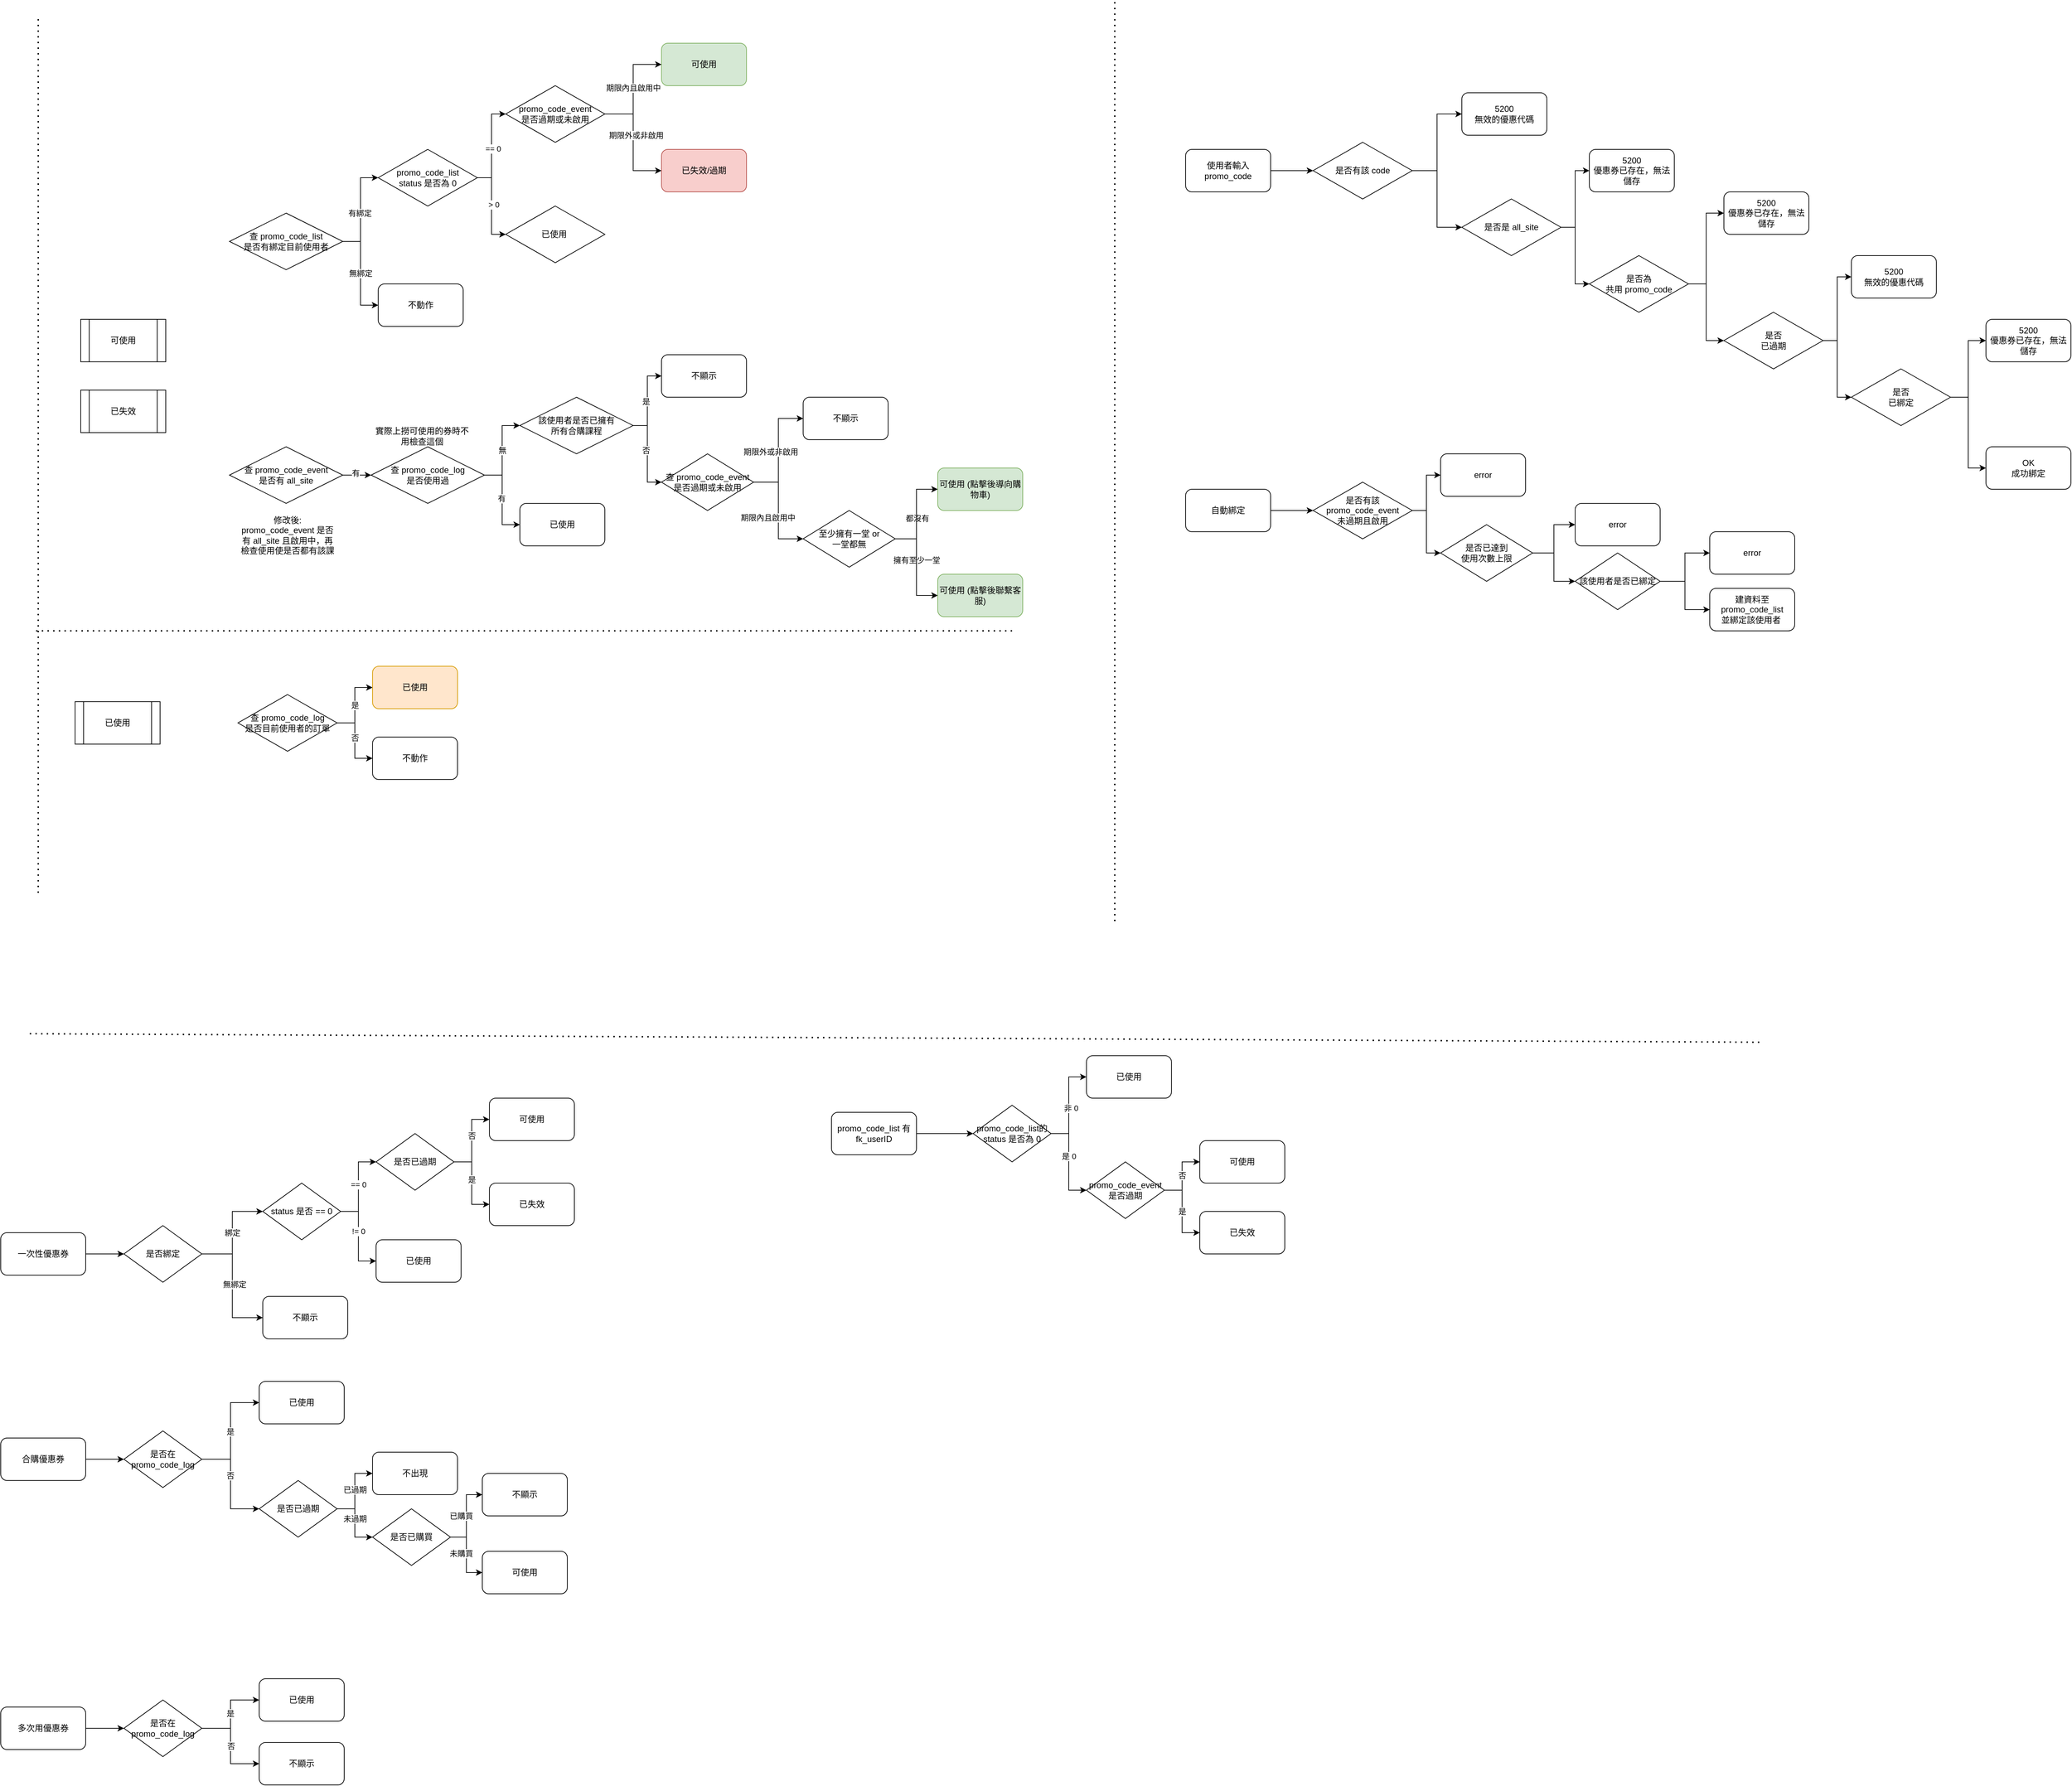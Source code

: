 <mxfile version="14.5.1" type="github">
  <diagram id="ft2ekDf52CcPwkjGjaUg" name="Page-1">
    <mxGraphModel dx="24" dy="2045" grid="1" gridSize="10" guides="1" tooltips="1" connect="1" arrows="1" fold="1" page="1" pageScale="1" pageWidth="827" pageHeight="1169" math="0" shadow="0">
      <root>
        <mxCell id="0" />
        <mxCell id="1" parent="0" />
        <mxCell id="QKZV2CFVftr11WgmAgI6-5" style="edgeStyle=orthogonalEdgeStyle;rounded=0;orthogonalLoop=1;jettySize=auto;html=1;exitX=1;exitY=0.5;exitDx=0;exitDy=0;entryX=0;entryY=0.5;entryDx=0;entryDy=0;" edge="1" parent="1" source="QKZV2CFVftr11WgmAgI6-1" target="QKZV2CFVftr11WgmAgI6-4">
          <mxGeometry relative="1" as="geometry" />
        </mxCell>
        <mxCell id="QKZV2CFVftr11WgmAgI6-1" value="一次性優惠券" style="rounded=1;whiteSpace=wrap;html=1;" vertex="1" parent="1">
          <mxGeometry x="2027" y="1450" width="120" height="60" as="geometry" />
        </mxCell>
        <mxCell id="QKZV2CFVftr11WgmAgI6-19" style="edgeStyle=orthogonalEdgeStyle;rounded=0;orthogonalLoop=1;jettySize=auto;html=1;exitX=1;exitY=0.5;exitDx=0;exitDy=0;entryX=0;entryY=0.5;entryDx=0;entryDy=0;" edge="1" parent="1" source="QKZV2CFVftr11WgmAgI6-2" target="QKZV2CFVftr11WgmAgI6-17">
          <mxGeometry relative="1" as="geometry" />
        </mxCell>
        <mxCell id="QKZV2CFVftr11WgmAgI6-2" value="合購優惠券" style="rounded=1;whiteSpace=wrap;html=1;" vertex="1" parent="1">
          <mxGeometry x="2027" y="1740" width="120" height="60" as="geometry" />
        </mxCell>
        <mxCell id="QKZV2CFVftr11WgmAgI6-54" style="edgeStyle=orthogonalEdgeStyle;rounded=0;orthogonalLoop=1;jettySize=auto;html=1;exitX=1;exitY=0.5;exitDx=0;exitDy=0;" edge="1" parent="1" source="QKZV2CFVftr11WgmAgI6-3" target="QKZV2CFVftr11WgmAgI6-53">
          <mxGeometry relative="1" as="geometry" />
        </mxCell>
        <mxCell id="QKZV2CFVftr11WgmAgI6-3" value="多次用優惠券" style="rounded=1;whiteSpace=wrap;html=1;" vertex="1" parent="1">
          <mxGeometry x="2027" y="2120" width="120" height="60" as="geometry" />
        </mxCell>
        <mxCell id="QKZV2CFVftr11WgmAgI6-8" value="綁定" style="edgeStyle=orthogonalEdgeStyle;rounded=0;orthogonalLoop=1;jettySize=auto;html=1;exitX=1;exitY=0.5;exitDx=0;exitDy=0;" edge="1" parent="1" source="QKZV2CFVftr11WgmAgI6-4" target="QKZV2CFVftr11WgmAgI6-7">
          <mxGeometry relative="1" as="geometry" />
        </mxCell>
        <mxCell id="QKZV2CFVftr11WgmAgI6-15" style="edgeStyle=orthogonalEdgeStyle;rounded=0;orthogonalLoop=1;jettySize=auto;html=1;exitX=1;exitY=0.5;exitDx=0;exitDy=0;entryX=0;entryY=0.5;entryDx=0;entryDy=0;" edge="1" parent="1" source="QKZV2CFVftr11WgmAgI6-4" target="QKZV2CFVftr11WgmAgI6-14">
          <mxGeometry relative="1" as="geometry" />
        </mxCell>
        <mxCell id="QKZV2CFVftr11WgmAgI6-16" value="無綁定" style="edgeLabel;html=1;align=center;verticalAlign=middle;resizable=0;points=[];" vertex="1" connectable="0" parent="QKZV2CFVftr11WgmAgI6-15">
          <mxGeometry x="-0.027" y="3" relative="1" as="geometry">
            <mxPoint as="offset" />
          </mxGeometry>
        </mxCell>
        <mxCell id="QKZV2CFVftr11WgmAgI6-4" value="是否綁定" style="rhombus;whiteSpace=wrap;html=1;" vertex="1" parent="1">
          <mxGeometry x="2201" y="1440" width="110" height="80" as="geometry" />
        </mxCell>
        <mxCell id="QKZV2CFVftr11WgmAgI6-12" style="edgeStyle=orthogonalEdgeStyle;rounded=0;orthogonalLoop=1;jettySize=auto;html=1;exitX=1;exitY=0.5;exitDx=0;exitDy=0;" edge="1" parent="1" source="QKZV2CFVftr11WgmAgI6-7" target="QKZV2CFVftr11WgmAgI6-9">
          <mxGeometry relative="1" as="geometry" />
        </mxCell>
        <mxCell id="QKZV2CFVftr11WgmAgI6-13" value="!= 0" style="edgeLabel;html=1;align=center;verticalAlign=middle;resizable=0;points=[];" vertex="1" connectable="0" parent="QKZV2CFVftr11WgmAgI6-12">
          <mxGeometry x="-0.117" relative="1" as="geometry">
            <mxPoint as="offset" />
          </mxGeometry>
        </mxCell>
        <mxCell id="QKZV2CFVftr11WgmAgI6-23" style="edgeStyle=orthogonalEdgeStyle;rounded=0;orthogonalLoop=1;jettySize=auto;html=1;exitX=1;exitY=0.5;exitDx=0;exitDy=0;entryX=0;entryY=0.5;entryDx=0;entryDy=0;" edge="1" parent="1" source="QKZV2CFVftr11WgmAgI6-7" target="QKZV2CFVftr11WgmAgI6-22">
          <mxGeometry relative="1" as="geometry" />
        </mxCell>
        <mxCell id="QKZV2CFVftr11WgmAgI6-30" value="== 0" style="edgeLabel;html=1;align=center;verticalAlign=middle;resizable=0;points=[];" vertex="1" connectable="0" parent="QKZV2CFVftr11WgmAgI6-23">
          <mxGeometry x="0.05" relative="1" as="geometry">
            <mxPoint as="offset" />
          </mxGeometry>
        </mxCell>
        <mxCell id="QKZV2CFVftr11WgmAgI6-7" value="status 是否 == 0" style="rhombus;whiteSpace=wrap;html=1;" vertex="1" parent="1">
          <mxGeometry x="2397" y="1380" width="110" height="80" as="geometry" />
        </mxCell>
        <mxCell id="QKZV2CFVftr11WgmAgI6-9" value="已使用" style="rounded=1;whiteSpace=wrap;html=1;" vertex="1" parent="1">
          <mxGeometry x="2557" y="1460" width="120" height="60" as="geometry" />
        </mxCell>
        <mxCell id="QKZV2CFVftr11WgmAgI6-14" value="不顯示" style="rounded=1;whiteSpace=wrap;html=1;" vertex="1" parent="1">
          <mxGeometry x="2397" y="1540" width="120" height="60" as="geometry" />
        </mxCell>
        <mxCell id="QKZV2CFVftr11WgmAgI6-31" style="edgeStyle=orthogonalEdgeStyle;rounded=0;orthogonalLoop=1;jettySize=auto;html=1;exitX=1;exitY=0.5;exitDx=0;exitDy=0;entryX=0;entryY=0.5;entryDx=0;entryDy=0;" edge="1" parent="1" source="QKZV2CFVftr11WgmAgI6-17" target="QKZV2CFVftr11WgmAgI6-20">
          <mxGeometry relative="1" as="geometry" />
        </mxCell>
        <mxCell id="QKZV2CFVftr11WgmAgI6-36" value="是" style="edgeLabel;html=1;align=center;verticalAlign=middle;resizable=0;points=[];" vertex="1" connectable="0" parent="QKZV2CFVftr11WgmAgI6-31">
          <mxGeometry y="2" relative="1" as="geometry">
            <mxPoint x="1" y="1" as="offset" />
          </mxGeometry>
        </mxCell>
        <mxCell id="QKZV2CFVftr11WgmAgI6-35" style="edgeStyle=orthogonalEdgeStyle;rounded=0;orthogonalLoop=1;jettySize=auto;html=1;exitX=1;exitY=0.5;exitDx=0;exitDy=0;entryX=0;entryY=0.5;entryDx=0;entryDy=0;" edge="1" parent="1" source="QKZV2CFVftr11WgmAgI6-17" target="QKZV2CFVftr11WgmAgI6-34">
          <mxGeometry relative="1" as="geometry" />
        </mxCell>
        <mxCell id="QKZV2CFVftr11WgmAgI6-39" value="否" style="edgeLabel;html=1;align=center;verticalAlign=middle;resizable=0;points=[];" vertex="1" connectable="0" parent="QKZV2CFVftr11WgmAgI6-35">
          <mxGeometry x="-0.159" y="-1" relative="1" as="geometry">
            <mxPoint as="offset" />
          </mxGeometry>
        </mxCell>
        <mxCell id="QKZV2CFVftr11WgmAgI6-17" value="是否在 promo_code_log" style="rhombus;whiteSpace=wrap;html=1;" vertex="1" parent="1">
          <mxGeometry x="2201" y="1730" width="110" height="80" as="geometry" />
        </mxCell>
        <mxCell id="QKZV2CFVftr11WgmAgI6-20" value="已使用" style="rounded=1;whiteSpace=wrap;html=1;" vertex="1" parent="1">
          <mxGeometry x="2392" y="1660" width="120" height="60" as="geometry" />
        </mxCell>
        <mxCell id="QKZV2CFVftr11WgmAgI6-26" style="edgeStyle=orthogonalEdgeStyle;rounded=0;orthogonalLoop=1;jettySize=auto;html=1;exitX=1;exitY=0.5;exitDx=0;exitDy=0;entryX=0;entryY=0.5;entryDx=0;entryDy=0;" edge="1" parent="1" source="QKZV2CFVftr11WgmAgI6-22" target="QKZV2CFVftr11WgmAgI6-25">
          <mxGeometry relative="1" as="geometry" />
        </mxCell>
        <mxCell id="QKZV2CFVftr11WgmAgI6-28" value="否" style="edgeLabel;html=1;align=center;verticalAlign=middle;resizable=0;points=[];" vertex="1" connectable="0" parent="QKZV2CFVftr11WgmAgI6-26">
          <mxGeometry x="0.133" relative="1" as="geometry">
            <mxPoint as="offset" />
          </mxGeometry>
        </mxCell>
        <mxCell id="QKZV2CFVftr11WgmAgI6-27" style="edgeStyle=orthogonalEdgeStyle;rounded=0;orthogonalLoop=1;jettySize=auto;html=1;exitX=1;exitY=0.5;exitDx=0;exitDy=0;entryX=0;entryY=0.5;entryDx=0;entryDy=0;" edge="1" parent="1" source="QKZV2CFVftr11WgmAgI6-22" target="QKZV2CFVftr11WgmAgI6-24">
          <mxGeometry relative="1" as="geometry" />
        </mxCell>
        <mxCell id="QKZV2CFVftr11WgmAgI6-29" value="是" style="edgeLabel;html=1;align=center;verticalAlign=middle;resizable=0;points=[];" vertex="1" connectable="0" parent="QKZV2CFVftr11WgmAgI6-27">
          <mxGeometry x="-0.089" relative="1" as="geometry">
            <mxPoint as="offset" />
          </mxGeometry>
        </mxCell>
        <mxCell id="QKZV2CFVftr11WgmAgI6-22" value="是否已過期" style="rhombus;whiteSpace=wrap;html=1;" vertex="1" parent="1">
          <mxGeometry x="2557" y="1310" width="110" height="80" as="geometry" />
        </mxCell>
        <mxCell id="QKZV2CFVftr11WgmAgI6-24" value="已失效" style="rounded=1;whiteSpace=wrap;html=1;" vertex="1" parent="1">
          <mxGeometry x="2717" y="1380" width="120" height="60" as="geometry" />
        </mxCell>
        <mxCell id="QKZV2CFVftr11WgmAgI6-25" value="可使用" style="rounded=1;whiteSpace=wrap;html=1;" vertex="1" parent="1">
          <mxGeometry x="2717" y="1260" width="120" height="60" as="geometry" />
        </mxCell>
        <mxCell id="QKZV2CFVftr11WgmAgI6-41" style="edgeStyle=orthogonalEdgeStyle;rounded=0;orthogonalLoop=1;jettySize=auto;html=1;exitX=1;exitY=0.5;exitDx=0;exitDy=0;entryX=0;entryY=0.5;entryDx=0;entryDy=0;" edge="1" parent="1" source="QKZV2CFVftr11WgmAgI6-34" target="QKZV2CFVftr11WgmAgI6-40">
          <mxGeometry relative="1" as="geometry" />
        </mxCell>
        <mxCell id="QKZV2CFVftr11WgmAgI6-43" value="已過期" style="edgeLabel;html=1;align=center;verticalAlign=middle;resizable=0;points=[];" vertex="1" connectable="0" parent="QKZV2CFVftr11WgmAgI6-41">
          <mxGeometry x="0.04" relative="1" as="geometry">
            <mxPoint as="offset" />
          </mxGeometry>
        </mxCell>
        <mxCell id="QKZV2CFVftr11WgmAgI6-45" style="edgeStyle=orthogonalEdgeStyle;rounded=0;orthogonalLoop=1;jettySize=auto;html=1;exitX=1;exitY=0.5;exitDx=0;exitDy=0;entryX=0;entryY=0.5;entryDx=0;entryDy=0;" edge="1" parent="1" source="QKZV2CFVftr11WgmAgI6-34" target="QKZV2CFVftr11WgmAgI6-44">
          <mxGeometry relative="1" as="geometry" />
        </mxCell>
        <mxCell id="QKZV2CFVftr11WgmAgI6-47" value="未過期" style="edgeLabel;html=1;align=center;verticalAlign=middle;resizable=0;points=[];" vertex="1" connectable="0" parent="QKZV2CFVftr11WgmAgI6-45">
          <mxGeometry x="-0.133" relative="1" as="geometry">
            <mxPoint as="offset" />
          </mxGeometry>
        </mxCell>
        <mxCell id="QKZV2CFVftr11WgmAgI6-34" value="是否已過期" style="rhombus;whiteSpace=wrap;html=1;" vertex="1" parent="1">
          <mxGeometry x="2392" y="1800" width="110" height="80" as="geometry" />
        </mxCell>
        <mxCell id="QKZV2CFVftr11WgmAgI6-40" value="不出現" style="rounded=1;whiteSpace=wrap;html=1;" vertex="1" parent="1">
          <mxGeometry x="2552" y="1760" width="120" height="60" as="geometry" />
        </mxCell>
        <mxCell id="QKZV2CFVftr11WgmAgI6-49" style="edgeStyle=orthogonalEdgeStyle;rounded=0;orthogonalLoop=1;jettySize=auto;html=1;exitX=1;exitY=0.5;exitDx=0;exitDy=0;" edge="1" parent="1" source="QKZV2CFVftr11WgmAgI6-44" target="QKZV2CFVftr11WgmAgI6-46">
          <mxGeometry relative="1" as="geometry" />
        </mxCell>
        <mxCell id="QKZV2CFVftr11WgmAgI6-51" value="已購買" style="edgeLabel;html=1;align=center;verticalAlign=middle;resizable=0;points=[];" vertex="1" connectable="0" parent="QKZV2CFVftr11WgmAgI6-49">
          <mxGeometry x="0.019" y="-1" relative="1" as="geometry">
            <mxPoint x="-8.5" y="0.5" as="offset" />
          </mxGeometry>
        </mxCell>
        <mxCell id="QKZV2CFVftr11WgmAgI6-50" style="edgeStyle=orthogonalEdgeStyle;rounded=0;orthogonalLoop=1;jettySize=auto;html=1;exitX=1;exitY=0.5;exitDx=0;exitDy=0;" edge="1" parent="1" source="QKZV2CFVftr11WgmAgI6-44" target="QKZV2CFVftr11WgmAgI6-48">
          <mxGeometry relative="1" as="geometry" />
        </mxCell>
        <mxCell id="QKZV2CFVftr11WgmAgI6-52" value="未購買" style="edgeLabel;html=1;align=center;verticalAlign=middle;resizable=0;points=[];" vertex="1" connectable="0" parent="QKZV2CFVftr11WgmAgI6-50">
          <mxGeometry x="-0.063" relative="1" as="geometry">
            <mxPoint x="-7.5" y="1" as="offset" />
          </mxGeometry>
        </mxCell>
        <mxCell id="QKZV2CFVftr11WgmAgI6-44" value="是否已購買" style="rhombus;whiteSpace=wrap;html=1;" vertex="1" parent="1">
          <mxGeometry x="2552" y="1840" width="110" height="80" as="geometry" />
        </mxCell>
        <mxCell id="QKZV2CFVftr11WgmAgI6-46" value="不顯示" style="rounded=1;whiteSpace=wrap;html=1;" vertex="1" parent="1">
          <mxGeometry x="2707" y="1790" width="120" height="60" as="geometry" />
        </mxCell>
        <mxCell id="QKZV2CFVftr11WgmAgI6-48" value="可使用" style="rounded=1;whiteSpace=wrap;html=1;" vertex="1" parent="1">
          <mxGeometry x="2707" y="1900" width="120" height="60" as="geometry" />
        </mxCell>
        <mxCell id="QKZV2CFVftr11WgmAgI6-56" style="edgeStyle=orthogonalEdgeStyle;rounded=0;orthogonalLoop=1;jettySize=auto;html=1;exitX=1;exitY=0.5;exitDx=0;exitDy=0;" edge="1" parent="1" source="QKZV2CFVftr11WgmAgI6-53" target="QKZV2CFVftr11WgmAgI6-55">
          <mxGeometry relative="1" as="geometry" />
        </mxCell>
        <mxCell id="QKZV2CFVftr11WgmAgI6-57" value="是" style="edgeLabel;html=1;align=center;verticalAlign=middle;resizable=0;points=[];" vertex="1" connectable="0" parent="QKZV2CFVftr11WgmAgI6-56">
          <mxGeometry x="0.017" y="2" relative="1" as="geometry">
            <mxPoint x="1" as="offset" />
          </mxGeometry>
        </mxCell>
        <mxCell id="QKZV2CFVftr11WgmAgI6-59" value="否" style="edgeStyle=orthogonalEdgeStyle;rounded=0;orthogonalLoop=1;jettySize=auto;html=1;exitX=1;exitY=0.5;exitDx=0;exitDy=0;entryX=0;entryY=0.5;entryDx=0;entryDy=0;" edge="1" parent="1" source="QKZV2CFVftr11WgmAgI6-53" target="QKZV2CFVftr11WgmAgI6-58">
          <mxGeometry relative="1" as="geometry" />
        </mxCell>
        <mxCell id="QKZV2CFVftr11WgmAgI6-53" value="是否在 promo_code_log" style="rhombus;whiteSpace=wrap;html=1;" vertex="1" parent="1">
          <mxGeometry x="2201" y="2110" width="110" height="80" as="geometry" />
        </mxCell>
        <mxCell id="QKZV2CFVftr11WgmAgI6-55" value="已使用" style="rounded=1;whiteSpace=wrap;html=1;" vertex="1" parent="1">
          <mxGeometry x="2392" y="2080" width="120" height="60" as="geometry" />
        </mxCell>
        <mxCell id="QKZV2CFVftr11WgmAgI6-58" value="不顯示" style="rounded=1;whiteSpace=wrap;html=1;" vertex="1" parent="1">
          <mxGeometry x="2392" y="2170" width="120" height="60" as="geometry" />
        </mxCell>
        <mxCell id="QKZV2CFVftr11WgmAgI6-63" style="edgeStyle=orthogonalEdgeStyle;rounded=0;orthogonalLoop=1;jettySize=auto;html=1;exitX=1;exitY=0.5;exitDx=0;exitDy=0;entryX=0;entryY=0.5;entryDx=0;entryDy=0;" edge="1" parent="1" source="QKZV2CFVftr11WgmAgI6-61" target="QKZV2CFVftr11WgmAgI6-62">
          <mxGeometry relative="1" as="geometry" />
        </mxCell>
        <mxCell id="QKZV2CFVftr11WgmAgI6-61" value="promo_code_list 有 fk_userID" style="rounded=1;whiteSpace=wrap;html=1;" vertex="1" parent="1">
          <mxGeometry x="3200" y="1280" width="120" height="60" as="geometry" />
        </mxCell>
        <mxCell id="QKZV2CFVftr11WgmAgI6-67" style="edgeStyle=orthogonalEdgeStyle;rounded=0;orthogonalLoop=1;jettySize=auto;html=1;exitX=1;exitY=0.5;exitDx=0;exitDy=0;entryX=0;entryY=0.5;entryDx=0;entryDy=0;" edge="1" parent="1" source="QKZV2CFVftr11WgmAgI6-62" target="QKZV2CFVftr11WgmAgI6-64">
          <mxGeometry relative="1" as="geometry" />
        </mxCell>
        <mxCell id="QKZV2CFVftr11WgmAgI6-73" value="非 0" style="edgeLabel;html=1;align=center;verticalAlign=middle;resizable=0;points=[];" vertex="1" connectable="0" parent="QKZV2CFVftr11WgmAgI6-67">
          <mxGeometry x="-0.061" y="-3" relative="1" as="geometry">
            <mxPoint as="offset" />
          </mxGeometry>
        </mxCell>
        <mxCell id="QKZV2CFVftr11WgmAgI6-68" style="edgeStyle=orthogonalEdgeStyle;rounded=0;orthogonalLoop=1;jettySize=auto;html=1;exitX=1;exitY=0.5;exitDx=0;exitDy=0;" edge="1" parent="1" source="QKZV2CFVftr11WgmAgI6-62" target="QKZV2CFVftr11WgmAgI6-65">
          <mxGeometry relative="1" as="geometry" />
        </mxCell>
        <mxCell id="QKZV2CFVftr11WgmAgI6-74" value="是 0" style="edgeLabel;html=1;align=center;verticalAlign=middle;resizable=0;points=[];" vertex="1" connectable="0" parent="QKZV2CFVftr11WgmAgI6-68">
          <mxGeometry x="-0.123" relative="1" as="geometry">
            <mxPoint as="offset" />
          </mxGeometry>
        </mxCell>
        <mxCell id="QKZV2CFVftr11WgmAgI6-62" value="promo_code_list的 status 是否為 0" style="rhombus;whiteSpace=wrap;html=1;" vertex="1" parent="1">
          <mxGeometry x="3400" y="1270" width="110" height="80" as="geometry" />
        </mxCell>
        <mxCell id="QKZV2CFVftr11WgmAgI6-64" value="已使用" style="rounded=1;whiteSpace=wrap;html=1;" vertex="1" parent="1">
          <mxGeometry x="3560" y="1200" width="120" height="60" as="geometry" />
        </mxCell>
        <mxCell id="QKZV2CFVftr11WgmAgI6-69" style="edgeStyle=orthogonalEdgeStyle;rounded=0;orthogonalLoop=1;jettySize=auto;html=1;exitX=1;exitY=0.5;exitDx=0;exitDy=0;" edge="1" parent="1" source="QKZV2CFVftr11WgmAgI6-65" target="QKZV2CFVftr11WgmAgI6-66">
          <mxGeometry relative="1" as="geometry" />
        </mxCell>
        <mxCell id="QKZV2CFVftr11WgmAgI6-71" value="否" style="edgeLabel;html=1;align=center;verticalAlign=middle;resizable=0;points=[];" vertex="1" connectable="0" parent="QKZV2CFVftr11WgmAgI6-69">
          <mxGeometry x="0.022" relative="1" as="geometry">
            <mxPoint as="offset" />
          </mxGeometry>
        </mxCell>
        <mxCell id="QKZV2CFVftr11WgmAgI6-72" value="是" style="edgeStyle=orthogonalEdgeStyle;rounded=0;orthogonalLoop=1;jettySize=auto;html=1;exitX=1;exitY=0.5;exitDx=0;exitDy=0;entryX=0;entryY=0.5;entryDx=0;entryDy=0;" edge="1" parent="1" source="QKZV2CFVftr11WgmAgI6-65" target="QKZV2CFVftr11WgmAgI6-70">
          <mxGeometry relative="1" as="geometry" />
        </mxCell>
        <mxCell id="QKZV2CFVftr11WgmAgI6-65" value="promo_code_event是否過期" style="rhombus;whiteSpace=wrap;html=1;" vertex="1" parent="1">
          <mxGeometry x="3560" y="1350" width="110" height="80" as="geometry" />
        </mxCell>
        <mxCell id="QKZV2CFVftr11WgmAgI6-66" value="可使用" style="rounded=1;whiteSpace=wrap;html=1;" vertex="1" parent="1">
          <mxGeometry x="3720" y="1320" width="120" height="60" as="geometry" />
        </mxCell>
        <mxCell id="QKZV2CFVftr11WgmAgI6-70" value="已失效" style="rounded=1;whiteSpace=wrap;html=1;" vertex="1" parent="1">
          <mxGeometry x="3720" y="1420" width="120" height="60" as="geometry" />
        </mxCell>
        <mxCell id="QKZV2CFVftr11WgmAgI6-76" value="可使用" style="shape=process;whiteSpace=wrap;html=1;backgroundOutline=1;" vertex="1" parent="1">
          <mxGeometry x="2140" y="160" width="120" height="60" as="geometry" />
        </mxCell>
        <mxCell id="QKZV2CFVftr11WgmAgI6-77" value="已使用" style="shape=process;whiteSpace=wrap;html=1;backgroundOutline=1;" vertex="1" parent="1">
          <mxGeometry x="2132" y="700" width="120" height="60" as="geometry" />
        </mxCell>
        <mxCell id="QKZV2CFVftr11WgmAgI6-78" value="已失效" style="shape=process;whiteSpace=wrap;html=1;backgroundOutline=1;" vertex="1" parent="1">
          <mxGeometry x="2140" y="260" width="120" height="60" as="geometry" />
        </mxCell>
        <mxCell id="QKZV2CFVftr11WgmAgI6-86" value="無綁定" style="edgeStyle=orthogonalEdgeStyle;rounded=0;orthogonalLoop=1;jettySize=auto;html=1;exitX=1;exitY=0.5;exitDx=0;exitDy=0;entryX=0;entryY=0.5;entryDx=0;entryDy=0;" edge="1" parent="1" source="QKZV2CFVftr11WgmAgI6-84" target="QKZV2CFVftr11WgmAgI6-85">
          <mxGeometry relative="1" as="geometry" />
        </mxCell>
        <mxCell id="QKZV2CFVftr11WgmAgI6-89" style="edgeStyle=orthogonalEdgeStyle;rounded=0;orthogonalLoop=1;jettySize=auto;html=1;exitX=1;exitY=0.5;exitDx=0;exitDy=0;entryX=0;entryY=0.5;entryDx=0;entryDy=0;" edge="1" parent="1" source="QKZV2CFVftr11WgmAgI6-84" target="QKZV2CFVftr11WgmAgI6-88">
          <mxGeometry relative="1" as="geometry" />
        </mxCell>
        <mxCell id="QKZV2CFVftr11WgmAgI6-90" value="有綁定" style="edgeLabel;html=1;align=center;verticalAlign=middle;resizable=0;points=[];" vertex="1" connectable="0" parent="QKZV2CFVftr11WgmAgI6-89">
          <mxGeometry x="-0.061" y="1" relative="1" as="geometry">
            <mxPoint as="offset" />
          </mxGeometry>
        </mxCell>
        <mxCell id="QKZV2CFVftr11WgmAgI6-84" value="查 promo_code_list&lt;br&gt;&lt;span style=&quot;color: rgba(0 , 0 , 0 , 0) ; font-family: monospace ; font-size: 0px&quot;&gt;%3CmxGraphModel%3E%3Croot%3E%3CmxCell%20id%3D%220%22%2F%3E%3CmxCell%20id%3D%221%22%20parent%3D%220%22%2F%3E%3CmxCell%20id%3D%222%22%20value%3D%22%E6%9F%A5%20promo_code_list%22%20style%3D%22rounded%3D1%3BwhiteSpace%3Dwrap%3Bhtml%3D1%3B%22%20vertex%3D%221%22%20parent%3D%221%22%3E%3CmxGeometry%20x%3D%222370%22%20y%3D%2270%22%20width%3D%22120%22%20height%3D%2260%22%20as%3D%22geometry%22%2F%3E%3C%2FmxCell%3E%3C%2Froot%3E%3C%2FmxGraphModel%3E是B是否&lt;/span&gt;是否有綁定目前使用者" style="rhombus;whiteSpace=wrap;html=1;" vertex="1" parent="1">
          <mxGeometry x="2350" y="10" width="160" height="80" as="geometry" />
        </mxCell>
        <mxCell id="QKZV2CFVftr11WgmAgI6-85" value="不動作" style="rounded=1;whiteSpace=wrap;html=1;" vertex="1" parent="1">
          <mxGeometry x="2560" y="110" width="120" height="60" as="geometry" />
        </mxCell>
        <mxCell id="QKZV2CFVftr11WgmAgI6-94" style="edgeStyle=orthogonalEdgeStyle;rounded=0;orthogonalLoop=1;jettySize=auto;html=1;exitX=1;exitY=0.5;exitDx=0;exitDy=0;entryX=0;entryY=0.5;entryDx=0;entryDy=0;" edge="1" parent="1" source="QKZV2CFVftr11WgmAgI6-88" target="QKZV2CFVftr11WgmAgI6-91">
          <mxGeometry relative="1" as="geometry" />
        </mxCell>
        <mxCell id="QKZV2CFVftr11WgmAgI6-100" value="&amp;gt; 0" style="edgeLabel;html=1;align=center;verticalAlign=middle;resizable=0;points=[];" vertex="1" connectable="0" parent="QKZV2CFVftr11WgmAgI6-94">
          <mxGeometry x="-0.033" y="3" relative="1" as="geometry">
            <mxPoint as="offset" />
          </mxGeometry>
        </mxCell>
        <mxCell id="QKZV2CFVftr11WgmAgI6-98" style="edgeStyle=orthogonalEdgeStyle;rounded=0;orthogonalLoop=1;jettySize=auto;html=1;exitX=1;exitY=0.5;exitDx=0;exitDy=0;entryX=0;entryY=0.5;entryDx=0;entryDy=0;" edge="1" parent="1" source="QKZV2CFVftr11WgmAgI6-88" target="QKZV2CFVftr11WgmAgI6-97">
          <mxGeometry relative="1" as="geometry" />
        </mxCell>
        <mxCell id="QKZV2CFVftr11WgmAgI6-99" value="== 0" style="edgeLabel;html=1;align=center;verticalAlign=middle;resizable=0;points=[];" vertex="1" connectable="0" parent="QKZV2CFVftr11WgmAgI6-98">
          <mxGeometry x="-0.061" y="-2" relative="1" as="geometry">
            <mxPoint as="offset" />
          </mxGeometry>
        </mxCell>
        <mxCell id="QKZV2CFVftr11WgmAgI6-88" value="promo_code_list&lt;br&gt;status 是否為 0" style="rhombus;whiteSpace=wrap;html=1;" vertex="1" parent="1">
          <mxGeometry x="2560" y="-80" width="140" height="80" as="geometry" />
        </mxCell>
        <mxCell id="QKZV2CFVftr11WgmAgI6-91" value="已使用&amp;nbsp;" style="rhombus;whiteSpace=wrap;html=1;" vertex="1" parent="1">
          <mxGeometry x="2740" width="140" height="80" as="geometry" />
        </mxCell>
        <mxCell id="QKZV2CFVftr11WgmAgI6-96" value="可使用" style="rounded=1;whiteSpace=wrap;html=1;fillColor=#d5e8d4;strokeColor=#82b366;" vertex="1" parent="1">
          <mxGeometry x="2960" y="-230" width="120" height="60" as="geometry" />
        </mxCell>
        <mxCell id="QKZV2CFVftr11WgmAgI6-102" style="edgeStyle=orthogonalEdgeStyle;rounded=0;orthogonalLoop=1;jettySize=auto;html=1;exitX=1;exitY=0.5;exitDx=0;exitDy=0;entryX=0;entryY=0.5;entryDx=0;entryDy=0;" edge="1" parent="1" source="QKZV2CFVftr11WgmAgI6-97" target="QKZV2CFVftr11WgmAgI6-96">
          <mxGeometry relative="1" as="geometry" />
        </mxCell>
        <mxCell id="QKZV2CFVftr11WgmAgI6-105" value="期限內且啟用中" style="edgeLabel;html=1;align=center;verticalAlign=middle;resizable=0;points=[];" vertex="1" connectable="0" parent="QKZV2CFVftr11WgmAgI6-102">
          <mxGeometry x="0.036" relative="1" as="geometry">
            <mxPoint as="offset" />
          </mxGeometry>
        </mxCell>
        <mxCell id="QKZV2CFVftr11WgmAgI6-103" style="edgeStyle=orthogonalEdgeStyle;rounded=0;orthogonalLoop=1;jettySize=auto;html=1;exitX=1;exitY=0.5;exitDx=0;exitDy=0;entryX=0;entryY=0.5;entryDx=0;entryDy=0;" edge="1" parent="1" source="QKZV2CFVftr11WgmAgI6-97" target="QKZV2CFVftr11WgmAgI6-101">
          <mxGeometry relative="1" as="geometry" />
        </mxCell>
        <mxCell id="QKZV2CFVftr11WgmAgI6-97" value="promo_code_event&lt;br&gt;是否過期或未啟用" style="rhombus;whiteSpace=wrap;html=1;" vertex="1" parent="1">
          <mxGeometry x="2740" y="-170" width="140" height="80" as="geometry" />
        </mxCell>
        <mxCell id="QKZV2CFVftr11WgmAgI6-101" value="已失效/過期" style="rounded=1;whiteSpace=wrap;html=1;fillColor=#f8cecc;strokeColor=#b85450;" vertex="1" parent="1">
          <mxGeometry x="2960" y="-80" width="120" height="60" as="geometry" />
        </mxCell>
        <mxCell id="QKZV2CFVftr11WgmAgI6-106" value="期限外或非啟用" style="edgeLabel;html=1;align=center;verticalAlign=middle;resizable=0;points=[];" vertex="1" connectable="0" parent="1">
          <mxGeometry x="2920" y="-100" as="geometry">
            <mxPoint x="4" as="offset" />
          </mxGeometry>
        </mxCell>
        <mxCell id="QKZV2CFVftr11WgmAgI6-109" style="edgeStyle=orthogonalEdgeStyle;rounded=0;orthogonalLoop=1;jettySize=auto;html=1;exitX=1;exitY=0.5;exitDx=0;exitDy=0;" edge="1" parent="1" source="QKZV2CFVftr11WgmAgI6-107" target="QKZV2CFVftr11WgmAgI6-108">
          <mxGeometry relative="1" as="geometry" />
        </mxCell>
        <mxCell id="QKZV2CFVftr11WgmAgI6-110" value="是" style="edgeLabel;html=1;align=center;verticalAlign=middle;resizable=0;points=[];" vertex="1" connectable="0" parent="QKZV2CFVftr11WgmAgI6-109">
          <mxGeometry relative="1" as="geometry">
            <mxPoint as="offset" />
          </mxGeometry>
        </mxCell>
        <mxCell id="QKZV2CFVftr11WgmAgI6-138" style="edgeStyle=orthogonalEdgeStyle;rounded=0;orthogonalLoop=1;jettySize=auto;html=1;exitX=1;exitY=0.5;exitDx=0;exitDy=0;entryX=0;entryY=0.5;entryDx=0;entryDy=0;" edge="1" parent="1" source="QKZV2CFVftr11WgmAgI6-107" target="QKZV2CFVftr11WgmAgI6-137">
          <mxGeometry relative="1" as="geometry" />
        </mxCell>
        <mxCell id="QKZV2CFVftr11WgmAgI6-139" value="否" style="edgeLabel;html=1;align=center;verticalAlign=middle;resizable=0;points=[];" vertex="1" connectable="0" parent="QKZV2CFVftr11WgmAgI6-138">
          <mxGeometry x="-0.08" relative="1" as="geometry">
            <mxPoint as="offset" />
          </mxGeometry>
        </mxCell>
        <mxCell id="QKZV2CFVftr11WgmAgI6-107" value="查 promo_code_log&lt;br&gt;是否目前使用者的訂單" style="rhombus;whiteSpace=wrap;html=1;" vertex="1" parent="1">
          <mxGeometry x="2362" y="690" width="140" height="80" as="geometry" />
        </mxCell>
        <mxCell id="QKZV2CFVftr11WgmAgI6-108" value="已使用" style="rounded=1;whiteSpace=wrap;html=1;fillColor=#ffe6cc;strokeColor=#d79b00;" vertex="1" parent="1">
          <mxGeometry x="2552" y="650" width="120" height="60" as="geometry" />
        </mxCell>
        <mxCell id="QKZV2CFVftr11WgmAgI6-117" style="edgeStyle=orthogonalEdgeStyle;rounded=0;orthogonalLoop=1;jettySize=auto;html=1;exitX=1;exitY=0.5;exitDx=0;exitDy=0;" edge="1" parent="1" source="QKZV2CFVftr11WgmAgI6-111" target="QKZV2CFVftr11WgmAgI6-115">
          <mxGeometry relative="1" as="geometry" />
        </mxCell>
        <mxCell id="QKZV2CFVftr11WgmAgI6-118" value="有" style="edgeLabel;html=1;align=center;verticalAlign=middle;resizable=0;points=[];" vertex="1" connectable="0" parent="QKZV2CFVftr11WgmAgI6-117">
          <mxGeometry x="-0.1" y="3" relative="1" as="geometry">
            <mxPoint as="offset" />
          </mxGeometry>
        </mxCell>
        <mxCell id="QKZV2CFVftr11WgmAgI6-111" value="查 promo_code_event&lt;br&gt;&lt;span style=&quot;color: rgba(0 , 0 , 0 , 0) ; font-family: monospace ; font-size: 0px&quot;&gt;%3CmxGraphModel%3E%3Croot%3E%3CmxCell%20id%3D%220%22%2F%3E%3CmxCell%20id%3D%221%22%20parent%3D%220%22%2F%3E%3CmxCell%20id%3D%222%22%20value%3D%22%E6%9F%A5%20promo_code_list%22%20style%3D%22rounded%3D1%3BwhiteSpace%3Dwrap%3Bhtml%3D1%3B%22%20vertex%3D%221%22%20parent%3D%221%22%3E%3CmxGeometry%20x%3D%222370%22%20y%3D%2270%22%20width%3D%22120%22%20height%3D%2260%22%20as%3D%22geometry%22%2F%3E%3C%2FmxCell%3E%3C%2Froot%3E%3C%2FmxGraphModel%3E是B是否&lt;/span&gt;是否有 all_site" style="rhombus;whiteSpace=wrap;html=1;" vertex="1" parent="1">
          <mxGeometry x="2350" y="340" width="160" height="80" as="geometry" />
        </mxCell>
        <mxCell id="QKZV2CFVftr11WgmAgI6-120" style="edgeStyle=orthogonalEdgeStyle;rounded=0;orthogonalLoop=1;jettySize=auto;html=1;exitX=1;exitY=0.5;exitDx=0;exitDy=0;entryX=0;entryY=0.5;entryDx=0;entryDy=0;" edge="1" parent="1" source="QKZV2CFVftr11WgmAgI6-115" target="QKZV2CFVftr11WgmAgI6-119">
          <mxGeometry relative="1" as="geometry" />
        </mxCell>
        <mxCell id="QKZV2CFVftr11WgmAgI6-121" value="無" style="edgeLabel;html=1;align=center;verticalAlign=middle;resizable=0;points=[];" vertex="1" connectable="0" parent="QKZV2CFVftr11WgmAgI6-120">
          <mxGeometry relative="1" as="geometry">
            <mxPoint as="offset" />
          </mxGeometry>
        </mxCell>
        <mxCell id="QKZV2CFVftr11WgmAgI6-123" style="edgeStyle=orthogonalEdgeStyle;rounded=0;orthogonalLoop=1;jettySize=auto;html=1;exitX=1;exitY=0.5;exitDx=0;exitDy=0;entryX=0;entryY=0.5;entryDx=0;entryDy=0;" edge="1" parent="1" source="QKZV2CFVftr11WgmAgI6-115" target="QKZV2CFVftr11WgmAgI6-122">
          <mxGeometry relative="1" as="geometry" />
        </mxCell>
        <mxCell id="QKZV2CFVftr11WgmAgI6-124" value="有" style="edgeLabel;html=1;align=center;verticalAlign=middle;resizable=0;points=[];" vertex="1" connectable="0" parent="QKZV2CFVftr11WgmAgI6-123">
          <mxGeometry x="-0.033" y="-1" relative="1" as="geometry">
            <mxPoint as="offset" />
          </mxGeometry>
        </mxCell>
        <mxCell id="QKZV2CFVftr11WgmAgI6-115" value="查 promo_code_log&lt;br&gt;&lt;span style=&quot;color: rgba(0 , 0 , 0 , 0) ; font-family: monospace ; font-size: 0px&quot;&gt;%3CmxGraphModel%3E%3Croot%3E%3CmxCell%20id%3D%220%22%2F%3E%3CmxCell%20id%3D%221%22%20parent%3D%220%22%2F%3E%3CmxCell%20id%3D%222%22%20value%3D%22%E6%9F%A5%20promo_code_list%22%20style%3D%22rounded%3D1%3BwhiteSpace%3Dwrap%3Bhtml%3D1%3B%22%20vertex%3D%221%22%20parent%3D%221%22%3E%3CmxGeometry%20x%3D%222370%22%20y%3D%2270%22%20width%3D%22120%22%20height%3D%2260%22%20as%3D%22geometry%22%2F%3E%3C%2FmxCell%3E%3C%2Froot%3E%3C%2FmxGraphModel%3E是B是否該&lt;/span&gt;是否使用過" style="rhombus;whiteSpace=wrap;html=1;" vertex="1" parent="1">
          <mxGeometry x="2550" y="340" width="160" height="80" as="geometry" />
        </mxCell>
        <mxCell id="QKZV2CFVftr11WgmAgI6-126" style="edgeStyle=orthogonalEdgeStyle;rounded=0;orthogonalLoop=1;jettySize=auto;html=1;exitX=1;exitY=0.5;exitDx=0;exitDy=0;" edge="1" parent="1" source="QKZV2CFVftr11WgmAgI6-119" target="QKZV2CFVftr11WgmAgI6-125">
          <mxGeometry relative="1" as="geometry" />
        </mxCell>
        <mxCell id="QKZV2CFVftr11WgmAgI6-127" value="是" style="edgeLabel;html=1;align=center;verticalAlign=middle;resizable=0;points=[];" vertex="1" connectable="0" parent="QKZV2CFVftr11WgmAgI6-126">
          <mxGeometry x="-0.018" y="2" relative="1" as="geometry">
            <mxPoint as="offset" />
          </mxGeometry>
        </mxCell>
        <mxCell id="QKZV2CFVftr11WgmAgI6-145" style="edgeStyle=orthogonalEdgeStyle;rounded=0;orthogonalLoop=1;jettySize=auto;html=1;exitX=1;exitY=0.5;exitDx=0;exitDy=0;entryX=0;entryY=0.5;entryDx=0;entryDy=0;" edge="1" parent="1" source="QKZV2CFVftr11WgmAgI6-119" target="QKZV2CFVftr11WgmAgI6-144">
          <mxGeometry relative="1" as="geometry" />
        </mxCell>
        <mxCell id="QKZV2CFVftr11WgmAgI6-149" value="否" style="edgeLabel;html=1;align=center;verticalAlign=middle;resizable=0;points=[];" vertex="1" connectable="0" parent="QKZV2CFVftr11WgmAgI6-145">
          <mxGeometry x="-0.083" y="-2" relative="1" as="geometry">
            <mxPoint as="offset" />
          </mxGeometry>
        </mxCell>
        <mxCell id="QKZV2CFVftr11WgmAgI6-119" value="該使用者是否已擁有&lt;br&gt;所有合購課程" style="rhombus;whiteSpace=wrap;html=1;" vertex="1" parent="1">
          <mxGeometry x="2760" y="270" width="160" height="80" as="geometry" />
        </mxCell>
        <mxCell id="QKZV2CFVftr11WgmAgI6-122" value="已使用" style="rounded=1;whiteSpace=wrap;html=1;" vertex="1" parent="1">
          <mxGeometry x="2760" y="420" width="120" height="60" as="geometry" />
        </mxCell>
        <mxCell id="QKZV2CFVftr11WgmAgI6-125" value="不顯示" style="rounded=1;whiteSpace=wrap;html=1;" vertex="1" parent="1">
          <mxGeometry x="2960" y="210" width="120" height="60" as="geometry" />
        </mxCell>
        <mxCell id="QKZV2CFVftr11WgmAgI6-134" value="" style="endArrow=none;dashed=1;html=1;dashPattern=1 3;strokeWidth=2;" edge="1" parent="1">
          <mxGeometry width="50" height="50" relative="1" as="geometry">
            <mxPoint x="2077" y="600" as="sourcePoint" />
            <mxPoint x="3457" y="600" as="targetPoint" />
          </mxGeometry>
        </mxCell>
        <mxCell id="QKZV2CFVftr11WgmAgI6-136" value="" style="endArrow=none;dashed=1;html=1;dashPattern=1 3;strokeWidth=2;" edge="1" parent="1">
          <mxGeometry width="50" height="50" relative="1" as="geometry">
            <mxPoint x="2080" y="970" as="sourcePoint" />
            <mxPoint x="2080" y="-270" as="targetPoint" />
          </mxGeometry>
        </mxCell>
        <mxCell id="QKZV2CFVftr11WgmAgI6-137" value="不動作" style="rounded=1;whiteSpace=wrap;html=1;" vertex="1" parent="1">
          <mxGeometry x="2552" y="750" width="120" height="60" as="geometry" />
        </mxCell>
        <mxCell id="QKZV2CFVftr11WgmAgI6-140" value="可使用 (點擊後導向購物車)" style="rounded=1;whiteSpace=wrap;html=1;fillColor=#d5e8d4;strokeColor=#82b366;" vertex="1" parent="1">
          <mxGeometry x="3350" y="370" width="120" height="60" as="geometry" />
        </mxCell>
        <mxCell id="QKZV2CFVftr11WgmAgI6-142" value="擁有至少一堂" style="edgeLabel;html=1;align=center;verticalAlign=middle;resizable=0;points=[];" vertex="1" connectable="0" parent="1">
          <mxGeometry x="3320" y="500" as="geometry" />
        </mxCell>
        <mxCell id="QKZV2CFVftr11WgmAgI6-143" value="都沒有" style="edgeLabel;html=1;align=center;verticalAlign=middle;resizable=0;points=[];" vertex="1" connectable="0" parent="1">
          <mxGeometry x="3040" y="140" as="geometry">
            <mxPoint x="281" y="301" as="offset" />
          </mxGeometry>
        </mxCell>
        <mxCell id="QKZV2CFVftr11WgmAgI6-148" style="edgeStyle=orthogonalEdgeStyle;rounded=0;orthogonalLoop=1;jettySize=auto;html=1;exitX=1;exitY=0.5;exitDx=0;exitDy=0;entryX=0;entryY=0.5;entryDx=0;entryDy=0;" edge="1" parent="1" source="QKZV2CFVftr11WgmAgI6-144" target="QKZV2CFVftr11WgmAgI6-146">
          <mxGeometry relative="1" as="geometry" />
        </mxCell>
        <mxCell id="QKZV2CFVftr11WgmAgI6-157" style="edgeStyle=orthogonalEdgeStyle;rounded=0;orthogonalLoop=1;jettySize=auto;html=1;exitX=1;exitY=0.5;exitDx=0;exitDy=0;entryX=0;entryY=0.5;entryDx=0;entryDy=0;" edge="1" parent="1" source="QKZV2CFVftr11WgmAgI6-144" target="QKZV2CFVftr11WgmAgI6-156">
          <mxGeometry relative="1" as="geometry" />
        </mxCell>
        <mxCell id="QKZV2CFVftr11WgmAgI6-144" value="查 promo_code_event 是否過期或未啟用" style="rhombus;whiteSpace=wrap;html=1;" vertex="1" parent="1">
          <mxGeometry x="2960" y="350" width="130" height="80" as="geometry" />
        </mxCell>
        <mxCell id="QKZV2CFVftr11WgmAgI6-146" value="不顯示" style="rounded=1;whiteSpace=wrap;html=1;" vertex="1" parent="1">
          <mxGeometry x="3160" y="270" width="120" height="60" as="geometry" />
        </mxCell>
        <mxCell id="QKZV2CFVftr11WgmAgI6-150" value="期限外或非啟用" style="edgeLabel;html=1;align=center;verticalAlign=middle;resizable=0;points=[];" vertex="1" connectable="0" parent="1">
          <mxGeometry x="3160" y="180" as="geometry">
            <mxPoint x="-46" y="167" as="offset" />
          </mxGeometry>
        </mxCell>
        <mxCell id="QKZV2CFVftr11WgmAgI6-154" value="期限內且啟用中" style="edgeLabel;html=1;align=center;verticalAlign=middle;resizable=0;points=[];" vertex="1" connectable="0" parent="1">
          <mxGeometry x="3110" y="440" as="geometry" />
        </mxCell>
        <mxCell id="QKZV2CFVftr11WgmAgI6-155" value="可使用 (點擊後聯繫客服)" style="rounded=1;whiteSpace=wrap;html=1;fillColor=#d5e8d4;strokeColor=#82b366;" vertex="1" parent="1">
          <mxGeometry x="3350" y="520" width="120" height="60" as="geometry" />
        </mxCell>
        <mxCell id="QKZV2CFVftr11WgmAgI6-158" style="edgeStyle=orthogonalEdgeStyle;rounded=0;orthogonalLoop=1;jettySize=auto;html=1;exitX=1;exitY=0.5;exitDx=0;exitDy=0;entryX=0;entryY=0.5;entryDx=0;entryDy=0;" edge="1" parent="1" source="QKZV2CFVftr11WgmAgI6-156" target="QKZV2CFVftr11WgmAgI6-140">
          <mxGeometry relative="1" as="geometry" />
        </mxCell>
        <mxCell id="QKZV2CFVftr11WgmAgI6-160" style="edgeStyle=orthogonalEdgeStyle;rounded=0;orthogonalLoop=1;jettySize=auto;html=1;exitX=1;exitY=0.5;exitDx=0;exitDy=0;entryX=0;entryY=0.5;entryDx=0;entryDy=0;" edge="1" parent="1" source="QKZV2CFVftr11WgmAgI6-156" target="QKZV2CFVftr11WgmAgI6-155">
          <mxGeometry relative="1" as="geometry" />
        </mxCell>
        <mxCell id="QKZV2CFVftr11WgmAgI6-156" value="至少擁有一堂 or&lt;br&gt;一堂都無" style="rhombus;whiteSpace=wrap;html=1;" vertex="1" parent="1">
          <mxGeometry x="3160" y="430" width="130" height="80" as="geometry" />
        </mxCell>
        <mxCell id="QKZV2CFVftr11WgmAgI6-163" style="edgeStyle=orthogonalEdgeStyle;rounded=0;orthogonalLoop=1;jettySize=auto;html=1;exitX=1;exitY=0.5;exitDx=0;exitDy=0;" edge="1" parent="1" source="QKZV2CFVftr11WgmAgI6-161" target="QKZV2CFVftr11WgmAgI6-162">
          <mxGeometry relative="1" as="geometry" />
        </mxCell>
        <mxCell id="QKZV2CFVftr11WgmAgI6-161" value="使用者輸入 promo_code" style="rounded=1;whiteSpace=wrap;html=1;" vertex="1" parent="1">
          <mxGeometry x="3700" y="-80" width="120" height="60" as="geometry" />
        </mxCell>
        <mxCell id="QKZV2CFVftr11WgmAgI6-169" style="edgeStyle=orthogonalEdgeStyle;rounded=0;orthogonalLoop=1;jettySize=auto;html=1;exitX=1;exitY=0.5;exitDx=0;exitDy=0;entryX=0;entryY=0.5;entryDx=0;entryDy=0;" edge="1" parent="1" source="QKZV2CFVftr11WgmAgI6-162" target="QKZV2CFVftr11WgmAgI6-168">
          <mxGeometry relative="1" as="geometry" />
        </mxCell>
        <mxCell id="QKZV2CFVftr11WgmAgI6-171" style="edgeStyle=orthogonalEdgeStyle;rounded=0;orthogonalLoop=1;jettySize=auto;html=1;exitX=1;exitY=0.5;exitDx=0;exitDy=0;entryX=0;entryY=0.5;entryDx=0;entryDy=0;" edge="1" parent="1" source="QKZV2CFVftr11WgmAgI6-162" target="QKZV2CFVftr11WgmAgI6-164">
          <mxGeometry relative="1" as="geometry" />
        </mxCell>
        <mxCell id="QKZV2CFVftr11WgmAgI6-162" value="是否有該 code" style="rhombus;whiteSpace=wrap;html=1;" vertex="1" parent="1">
          <mxGeometry x="3880" y="-90" width="140" height="80" as="geometry" />
        </mxCell>
        <mxCell id="QKZV2CFVftr11WgmAgI6-172" style="edgeStyle=orthogonalEdgeStyle;rounded=0;orthogonalLoop=1;jettySize=auto;html=1;exitX=1;exitY=0.5;exitDx=0;exitDy=0;" edge="1" parent="1" source="QKZV2CFVftr11WgmAgI6-164" target="QKZV2CFVftr11WgmAgI6-165">
          <mxGeometry relative="1" as="geometry" />
        </mxCell>
        <mxCell id="QKZV2CFVftr11WgmAgI6-174" style="edgeStyle=orthogonalEdgeStyle;rounded=0;orthogonalLoop=1;jettySize=auto;html=1;exitX=1;exitY=0.5;exitDx=0;exitDy=0;entryX=0;entryY=0.5;entryDx=0;entryDy=0;" edge="1" parent="1" source="QKZV2CFVftr11WgmAgI6-164" target="QKZV2CFVftr11WgmAgI6-173">
          <mxGeometry relative="1" as="geometry" />
        </mxCell>
        <mxCell id="QKZV2CFVftr11WgmAgI6-164" value="是否是 all_site" style="rhombus;whiteSpace=wrap;html=1;" vertex="1" parent="1">
          <mxGeometry x="4090" y="-10" width="140" height="80" as="geometry" />
        </mxCell>
        <mxCell id="QKZV2CFVftr11WgmAgI6-176" style="edgeStyle=orthogonalEdgeStyle;rounded=0;orthogonalLoop=1;jettySize=auto;html=1;exitX=1;exitY=0.5;exitDx=0;exitDy=0;entryX=0;entryY=0.5;entryDx=0;entryDy=0;" edge="1" parent="1" source="QKZV2CFVftr11WgmAgI6-165" target="QKZV2CFVftr11WgmAgI6-175">
          <mxGeometry relative="1" as="geometry" />
        </mxCell>
        <mxCell id="QKZV2CFVftr11WgmAgI6-177" style="edgeStyle=orthogonalEdgeStyle;rounded=0;orthogonalLoop=1;jettySize=auto;html=1;exitX=1;exitY=0.5;exitDx=0;exitDy=0;entryX=0;entryY=0.5;entryDx=0;entryDy=0;" edge="1" parent="1" source="QKZV2CFVftr11WgmAgI6-165" target="QKZV2CFVftr11WgmAgI6-166">
          <mxGeometry relative="1" as="geometry" />
        </mxCell>
        <mxCell id="QKZV2CFVftr11WgmAgI6-165" value="是否為&lt;br&gt;共用 promo_code" style="rhombus;whiteSpace=wrap;html=1;" vertex="1" parent="1">
          <mxGeometry x="4270" y="70" width="140" height="80" as="geometry" />
        </mxCell>
        <mxCell id="QKZV2CFVftr11WgmAgI6-179" style="edgeStyle=orthogonalEdgeStyle;rounded=0;orthogonalLoop=1;jettySize=auto;html=1;exitX=1;exitY=0.5;exitDx=0;exitDy=0;entryX=0;entryY=0.5;entryDx=0;entryDy=0;" edge="1" parent="1" source="QKZV2CFVftr11WgmAgI6-166" target="QKZV2CFVftr11WgmAgI6-178">
          <mxGeometry relative="1" as="geometry" />
        </mxCell>
        <mxCell id="QKZV2CFVftr11WgmAgI6-180" style="edgeStyle=orthogonalEdgeStyle;rounded=0;orthogonalLoop=1;jettySize=auto;html=1;exitX=1;exitY=0.5;exitDx=0;exitDy=0;entryX=0;entryY=0.5;entryDx=0;entryDy=0;" edge="1" parent="1" source="QKZV2CFVftr11WgmAgI6-166" target="QKZV2CFVftr11WgmAgI6-167">
          <mxGeometry relative="1" as="geometry" />
        </mxCell>
        <mxCell id="QKZV2CFVftr11WgmAgI6-166" value="是否&lt;br&gt;已過期" style="rhombus;whiteSpace=wrap;html=1;" vertex="1" parent="1">
          <mxGeometry x="4460" y="150" width="140" height="80" as="geometry" />
        </mxCell>
        <mxCell id="QKZV2CFVftr11WgmAgI6-182" style="edgeStyle=orthogonalEdgeStyle;rounded=0;orthogonalLoop=1;jettySize=auto;html=1;exitX=1;exitY=0.5;exitDx=0;exitDy=0;entryX=0;entryY=0.5;entryDx=0;entryDy=0;" edge="1" parent="1" source="QKZV2CFVftr11WgmAgI6-167" target="QKZV2CFVftr11WgmAgI6-181">
          <mxGeometry relative="1" as="geometry" />
        </mxCell>
        <mxCell id="QKZV2CFVftr11WgmAgI6-184" style="edgeStyle=orthogonalEdgeStyle;rounded=0;orthogonalLoop=1;jettySize=auto;html=1;exitX=1;exitY=0.5;exitDx=0;exitDy=0;entryX=0;entryY=0.5;entryDx=0;entryDy=0;" edge="1" parent="1" source="QKZV2CFVftr11WgmAgI6-167" target="QKZV2CFVftr11WgmAgI6-183">
          <mxGeometry relative="1" as="geometry" />
        </mxCell>
        <mxCell id="QKZV2CFVftr11WgmAgI6-167" value="是否&lt;br&gt;已綁定" style="rhombus;whiteSpace=wrap;html=1;" vertex="1" parent="1">
          <mxGeometry x="4640" y="230" width="140" height="80" as="geometry" />
        </mxCell>
        <mxCell id="QKZV2CFVftr11WgmAgI6-168" value="5200&lt;br&gt;無效的優惠代碼" style="rounded=1;whiteSpace=wrap;html=1;" vertex="1" parent="1">
          <mxGeometry x="4090" y="-160" width="120" height="60" as="geometry" />
        </mxCell>
        <mxCell id="QKZV2CFVftr11WgmAgI6-173" value="5200&lt;br&gt;優惠券已存在，無法儲存" style="rounded=1;whiteSpace=wrap;html=1;" vertex="1" parent="1">
          <mxGeometry x="4270" y="-80" width="120" height="60" as="geometry" />
        </mxCell>
        <mxCell id="QKZV2CFVftr11WgmAgI6-175" value="5200&lt;br&gt;優惠券已存在，無法儲存" style="rounded=1;whiteSpace=wrap;html=1;" vertex="1" parent="1">
          <mxGeometry x="4460" y="-20" width="120" height="60" as="geometry" />
        </mxCell>
        <mxCell id="QKZV2CFVftr11WgmAgI6-178" value="5200&lt;br&gt;無效的優惠代碼" style="rounded=1;whiteSpace=wrap;html=1;" vertex="1" parent="1">
          <mxGeometry x="4640" y="70" width="120" height="60" as="geometry" />
        </mxCell>
        <mxCell id="QKZV2CFVftr11WgmAgI6-181" value="5200&lt;br&gt;優惠券已存在，無法儲存" style="rounded=1;whiteSpace=wrap;html=1;" vertex="1" parent="1">
          <mxGeometry x="4830" y="160" width="120" height="60" as="geometry" />
        </mxCell>
        <mxCell id="QKZV2CFVftr11WgmAgI6-183" value="OK&lt;br&gt;成功綁定" style="rounded=1;whiteSpace=wrap;html=1;" vertex="1" parent="1">
          <mxGeometry x="4830" y="340" width="120" height="60" as="geometry" />
        </mxCell>
        <mxCell id="QKZV2CFVftr11WgmAgI6-187" style="edgeStyle=orthogonalEdgeStyle;rounded=0;orthogonalLoop=1;jettySize=auto;html=1;exitX=1;exitY=0.5;exitDx=0;exitDy=0;entryX=0;entryY=0.5;entryDx=0;entryDy=0;" edge="1" parent="1" source="QKZV2CFVftr11WgmAgI6-185" target="QKZV2CFVftr11WgmAgI6-186">
          <mxGeometry relative="1" as="geometry" />
        </mxCell>
        <mxCell id="QKZV2CFVftr11WgmAgI6-185" value="自動綁定" style="rounded=1;whiteSpace=wrap;html=1;" vertex="1" parent="1">
          <mxGeometry x="3700" y="400" width="120" height="60" as="geometry" />
        </mxCell>
        <mxCell id="QKZV2CFVftr11WgmAgI6-189" style="edgeStyle=orthogonalEdgeStyle;rounded=0;orthogonalLoop=1;jettySize=auto;html=1;exitX=1;exitY=0.5;exitDx=0;exitDy=0;entryX=0;entryY=0.5;entryDx=0;entryDy=0;" edge="1" parent="1" source="QKZV2CFVftr11WgmAgI6-186" target="QKZV2CFVftr11WgmAgI6-188">
          <mxGeometry relative="1" as="geometry" />
        </mxCell>
        <mxCell id="QKZV2CFVftr11WgmAgI6-191" style="edgeStyle=orthogonalEdgeStyle;rounded=0;orthogonalLoop=1;jettySize=auto;html=1;exitX=1;exitY=0.5;exitDx=0;exitDy=0;entryX=0;entryY=0.5;entryDx=0;entryDy=0;" edge="1" parent="1" source="QKZV2CFVftr11WgmAgI6-186" target="QKZV2CFVftr11WgmAgI6-190">
          <mxGeometry relative="1" as="geometry" />
        </mxCell>
        <mxCell id="QKZV2CFVftr11WgmAgI6-186" value="是否有該&lt;br&gt;promo_code_event&lt;br&gt;未過期且啟用" style="rhombus;whiteSpace=wrap;html=1;" vertex="1" parent="1">
          <mxGeometry x="3880" y="390" width="140" height="80" as="geometry" />
        </mxCell>
        <mxCell id="QKZV2CFVftr11WgmAgI6-193" style="edgeStyle=orthogonalEdgeStyle;rounded=0;orthogonalLoop=1;jettySize=auto;html=1;exitX=1;exitY=0.5;exitDx=0;exitDy=0;entryX=0;entryY=0.5;entryDx=0;entryDy=0;" edge="1" parent="1" source="QKZV2CFVftr11WgmAgI6-188" target="QKZV2CFVftr11WgmAgI6-192">
          <mxGeometry relative="1" as="geometry" />
        </mxCell>
        <mxCell id="QKZV2CFVftr11WgmAgI6-195" style="edgeStyle=orthogonalEdgeStyle;rounded=0;orthogonalLoop=1;jettySize=auto;html=1;exitX=1;exitY=0.5;exitDx=0;exitDy=0;entryX=0;entryY=0.5;entryDx=0;entryDy=0;" edge="1" parent="1" source="QKZV2CFVftr11WgmAgI6-188" target="QKZV2CFVftr11WgmAgI6-194">
          <mxGeometry relative="1" as="geometry" />
        </mxCell>
        <mxCell id="QKZV2CFVftr11WgmAgI6-188" value="是否已達到&lt;br&gt;使用次數上限" style="rhombus;whiteSpace=wrap;html=1;" vertex="1" parent="1">
          <mxGeometry x="4060" y="450" width="130" height="80" as="geometry" />
        </mxCell>
        <mxCell id="QKZV2CFVftr11WgmAgI6-190" value="error" style="rounded=1;whiteSpace=wrap;html=1;" vertex="1" parent="1">
          <mxGeometry x="4060" y="350" width="120" height="60" as="geometry" />
        </mxCell>
        <mxCell id="QKZV2CFVftr11WgmAgI6-192" value="error" style="rounded=1;whiteSpace=wrap;html=1;" vertex="1" parent="1">
          <mxGeometry x="4250" y="420" width="120" height="60" as="geometry" />
        </mxCell>
        <mxCell id="QKZV2CFVftr11WgmAgI6-197" style="edgeStyle=orthogonalEdgeStyle;rounded=0;orthogonalLoop=1;jettySize=auto;html=1;exitX=1;exitY=0.5;exitDx=0;exitDy=0;entryX=0;entryY=0.5;entryDx=0;entryDy=0;" edge="1" parent="1" source="QKZV2CFVftr11WgmAgI6-194" target="QKZV2CFVftr11WgmAgI6-196">
          <mxGeometry relative="1" as="geometry" />
        </mxCell>
        <mxCell id="QKZV2CFVftr11WgmAgI6-199" style="edgeStyle=orthogonalEdgeStyle;rounded=0;orthogonalLoop=1;jettySize=auto;html=1;exitX=1;exitY=0.5;exitDx=0;exitDy=0;entryX=0;entryY=0.5;entryDx=0;entryDy=0;" edge="1" parent="1" source="QKZV2CFVftr11WgmAgI6-194" target="QKZV2CFVftr11WgmAgI6-198">
          <mxGeometry relative="1" as="geometry" />
        </mxCell>
        <mxCell id="QKZV2CFVftr11WgmAgI6-194" value="該使用者是否已綁定" style="rhombus;whiteSpace=wrap;html=1;" vertex="1" parent="1">
          <mxGeometry x="4250" y="490" width="120" height="80" as="geometry" />
        </mxCell>
        <mxCell id="QKZV2CFVftr11WgmAgI6-196" value="error" style="rounded=1;whiteSpace=wrap;html=1;" vertex="1" parent="1">
          <mxGeometry x="4440" y="460" width="120" height="60" as="geometry" />
        </mxCell>
        <mxCell id="QKZV2CFVftr11WgmAgI6-198" value="建資料至 promo_code_list &lt;br&gt;並綁定該使用者&amp;nbsp;" style="rounded=1;whiteSpace=wrap;html=1;" vertex="1" parent="1">
          <mxGeometry x="4440" y="540" width="120" height="60" as="geometry" />
        </mxCell>
        <mxCell id="QKZV2CFVftr11WgmAgI6-201" value="" style="endArrow=none;dashed=1;html=1;dashPattern=1 3;strokeWidth=2;" edge="1" parent="1">
          <mxGeometry width="50" height="50" relative="1" as="geometry">
            <mxPoint x="3600" y="1010" as="sourcePoint" />
            <mxPoint x="3600" y="-290" as="targetPoint" />
          </mxGeometry>
        </mxCell>
        <mxCell id="QKZV2CFVftr11WgmAgI6-202" value="" style="endArrow=none;dashed=1;html=1;dashPattern=1 3;strokeWidth=2;" edge="1" parent="1">
          <mxGeometry width="50" height="50" relative="1" as="geometry">
            <mxPoint x="2068" y="1169" as="sourcePoint" />
            <mxPoint x="4510" y="1181" as="targetPoint" />
          </mxGeometry>
        </mxCell>
        <mxCell id="QKZV2CFVftr11WgmAgI6-206" value="實際上撈可使用的券時不用檢查這個" style="text;html=1;strokeColor=none;fillColor=none;align=center;verticalAlign=middle;whiteSpace=wrap;rounded=0;" vertex="1" parent="1">
          <mxGeometry x="2552" y="290" width="140" height="70" as="geometry" />
        </mxCell>
        <mxCell id="QKZV2CFVftr11WgmAgI6-209" value="修改後: promo_code_event 是否有 all_site 且啟用中，再檢查使用使是否都有該課" style="text;html=1;strokeColor=none;fillColor=none;align=center;verticalAlign=middle;whiteSpace=wrap;rounded=0;" vertex="1" parent="1">
          <mxGeometry x="2362" y="430" width="140" height="70" as="geometry" />
        </mxCell>
      </root>
    </mxGraphModel>
  </diagram>
</mxfile>

